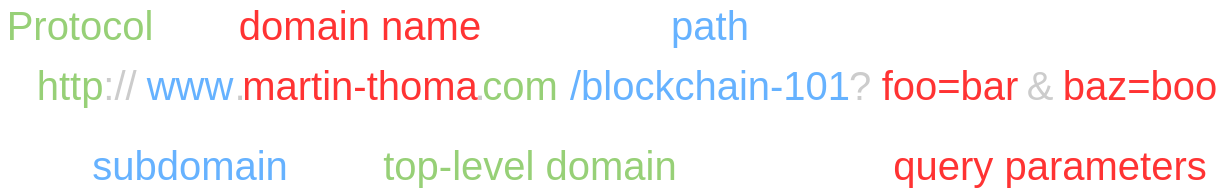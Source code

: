<mxfile version="14.9.8" type="device"><diagram id="y6GEwOKo9qU7klNxeA1u" name="Page-1"><mxGraphModel dx="765" dy="457" grid="1" gridSize="10" guides="1" tooltips="1" connect="1" arrows="1" fold="1" page="1" pageScale="1" pageWidth="827" pageHeight="1169" math="0" shadow="0"><root><mxCell id="0"/><mxCell id="1" parent="0"/><mxCell id="q3tFMqhzZ5d8Ke7Zc7fr-1" value="http" style="text;html=1;strokeColor=none;fillColor=none;align=center;verticalAlign=middle;whiteSpace=wrap;rounded=0;fontSize=20;fontStyle=0;fontColor=#97D077;" vertex="1" parent="1"><mxGeometry x="200" y="140" width="30" height="20" as="geometry"/></mxCell><mxCell id="q3tFMqhzZ5d8Ke7Zc7fr-2" value="://" style="text;html=1;strokeColor=none;fillColor=none;align=center;verticalAlign=middle;whiteSpace=wrap;rounded=0;fontSize=20;fontColor=#CCCCCC;" vertex="1" parent="1"><mxGeometry x="230" y="140" width="20" height="20" as="geometry"/></mxCell><mxCell id="q3tFMqhzZ5d8Ke7Zc7fr-3" value="www" style="text;html=1;strokeColor=none;fillColor=none;align=center;verticalAlign=middle;whiteSpace=wrap;rounded=0;fontSize=20;fontColor=#66B2FF;" vertex="1" parent="1"><mxGeometry x="250" y="140" width="50" height="20" as="geometry"/></mxCell><mxCell id="q3tFMqhzZ5d8Ke7Zc7fr-4" value="martin-thoma" style="text;html=1;strokeColor=none;fillColor=none;align=center;verticalAlign=middle;whiteSpace=wrap;rounded=0;fontSize=20;fontColor=#FF3333;" vertex="1" parent="1"><mxGeometry x="300" y="140" width="120" height="20" as="geometry"/></mxCell><mxCell id="q3tFMqhzZ5d8Ke7Zc7fr-5" value="Protocol" style="text;html=1;strokeColor=none;fillColor=none;align=center;verticalAlign=middle;whiteSpace=wrap;rounded=0;fontSize=20;fontStyle=0;fontColor=#97D077;" vertex="1" parent="1"><mxGeometry x="180" y="110" width="80" height="20" as="geometry"/></mxCell><mxCell id="q3tFMqhzZ5d8Ke7Zc7fr-6" value="subdomain" style="text;html=1;strokeColor=none;fillColor=none;align=center;verticalAlign=middle;whiteSpace=wrap;rounded=0;fontSize=20;fontStyle=0;fontColor=#66B2FF;" vertex="1" parent="1"><mxGeometry x="225" y="180" width="100" height="20" as="geometry"/></mxCell><mxCell id="q3tFMqhzZ5d8Ke7Zc7fr-7" value="domain name" style="text;html=1;strokeColor=none;fillColor=none;align=center;verticalAlign=middle;whiteSpace=wrap;rounded=0;fontSize=20;fontStyle=0;fontColor=#FF3333;" vertex="1" parent="1"><mxGeometry x="290" y="110" width="140" height="20" as="geometry"/></mxCell><mxCell id="q3tFMqhzZ5d8Ke7Zc7fr-8" value="com" style="text;html=1;strokeColor=none;fillColor=none;align=center;verticalAlign=middle;whiteSpace=wrap;rounded=0;fontSize=20;fontColor=#97D077;" vertex="1" parent="1"><mxGeometry x="420" y="140" width="40" height="20" as="geometry"/></mxCell><mxCell id="q3tFMqhzZ5d8Ke7Zc7fr-9" value="/blockchain-101" style="text;html=1;strokeColor=none;fillColor=none;align=center;verticalAlign=middle;whiteSpace=wrap;rounded=0;fontSize=20;fontColor=#66B2FF;" vertex="1" parent="1"><mxGeometry x="460" y="140" width="150" height="20" as="geometry"/></mxCell><mxCell id="q3tFMqhzZ5d8Ke7Zc7fr-10" value="?" style="text;html=1;strokeColor=none;fillColor=none;align=center;verticalAlign=middle;whiteSpace=wrap;rounded=0;fontSize=20;fontColor=#CCCCCC;" vertex="1" parent="1"><mxGeometry x="600" y="140" width="20" height="20" as="geometry"/></mxCell><mxCell id="q3tFMqhzZ5d8Ke7Zc7fr-11" value="foo=bar" style="text;html=1;strokeColor=none;fillColor=none;align=center;verticalAlign=middle;whiteSpace=wrap;rounded=0;fontSize=20;fontColor=#FF3333;" vertex="1" parent="1"><mxGeometry x="620" y="140" width="70" height="20" as="geometry"/></mxCell><mxCell id="q3tFMqhzZ5d8Ke7Zc7fr-12" value="&amp;amp;" style="text;html=1;strokeColor=none;fillColor=none;align=center;verticalAlign=middle;whiteSpace=wrap;rounded=0;fontSize=20;fontColor=#CCCCCC;" vertex="1" parent="1"><mxGeometry x="690" y="140" width="20" height="20" as="geometry"/></mxCell><mxCell id="q3tFMqhzZ5d8Ke7Zc7fr-13" value="baz=boo" style="text;html=1;strokeColor=none;fillColor=none;align=center;verticalAlign=middle;whiteSpace=wrap;rounded=0;fontSize=20;fontColor=#FF3333;" vertex="1" parent="1"><mxGeometry x="710" y="140" width="80" height="20" as="geometry"/></mxCell><mxCell id="q3tFMqhzZ5d8Ke7Zc7fr-14" value="." style="text;html=1;strokeColor=none;fillColor=none;align=center;verticalAlign=middle;whiteSpace=wrap;rounded=0;fontSize=20;fontColor=#CCCCCC;" vertex="1" parent="1"><mxGeometry x="300" y="140" height="20" as="geometry"/></mxCell><mxCell id="q3tFMqhzZ5d8Ke7Zc7fr-15" value="." style="text;html=1;strokeColor=none;fillColor=none;align=center;verticalAlign=middle;whiteSpace=wrap;rounded=0;fontSize=20;fontColor=#CCCCCC;" vertex="1" parent="1"><mxGeometry x="420" y="140" height="20" as="geometry"/></mxCell><mxCell id="q3tFMqhzZ5d8Ke7Zc7fr-16" value="top-level domain" style="text;html=1;strokeColor=none;fillColor=none;align=center;verticalAlign=middle;whiteSpace=wrap;rounded=0;fontSize=20;fontColor=#97D077;" vertex="1" parent="1"><mxGeometry x="370" y="180" width="150" height="20" as="geometry"/></mxCell><mxCell id="q3tFMqhzZ5d8Ke7Zc7fr-17" value="path" style="text;html=1;strokeColor=none;fillColor=none;align=center;verticalAlign=middle;whiteSpace=wrap;rounded=0;fontSize=20;fontStyle=0;fontColor=#66B2FF;" vertex="1" parent="1"><mxGeometry x="485" y="110" width="100" height="20" as="geometry"/></mxCell><mxCell id="q3tFMqhzZ5d8Ke7Zc7fr-18" value="query parameters" style="text;html=1;strokeColor=none;fillColor=none;align=center;verticalAlign=middle;whiteSpace=wrap;rounded=0;fontSize=20;fontStyle=0;fontColor=#FF3333;" vertex="1" parent="1"><mxGeometry x="620" y="180" width="170" height="20" as="geometry"/></mxCell></root></mxGraphModel></diagram></mxfile>
